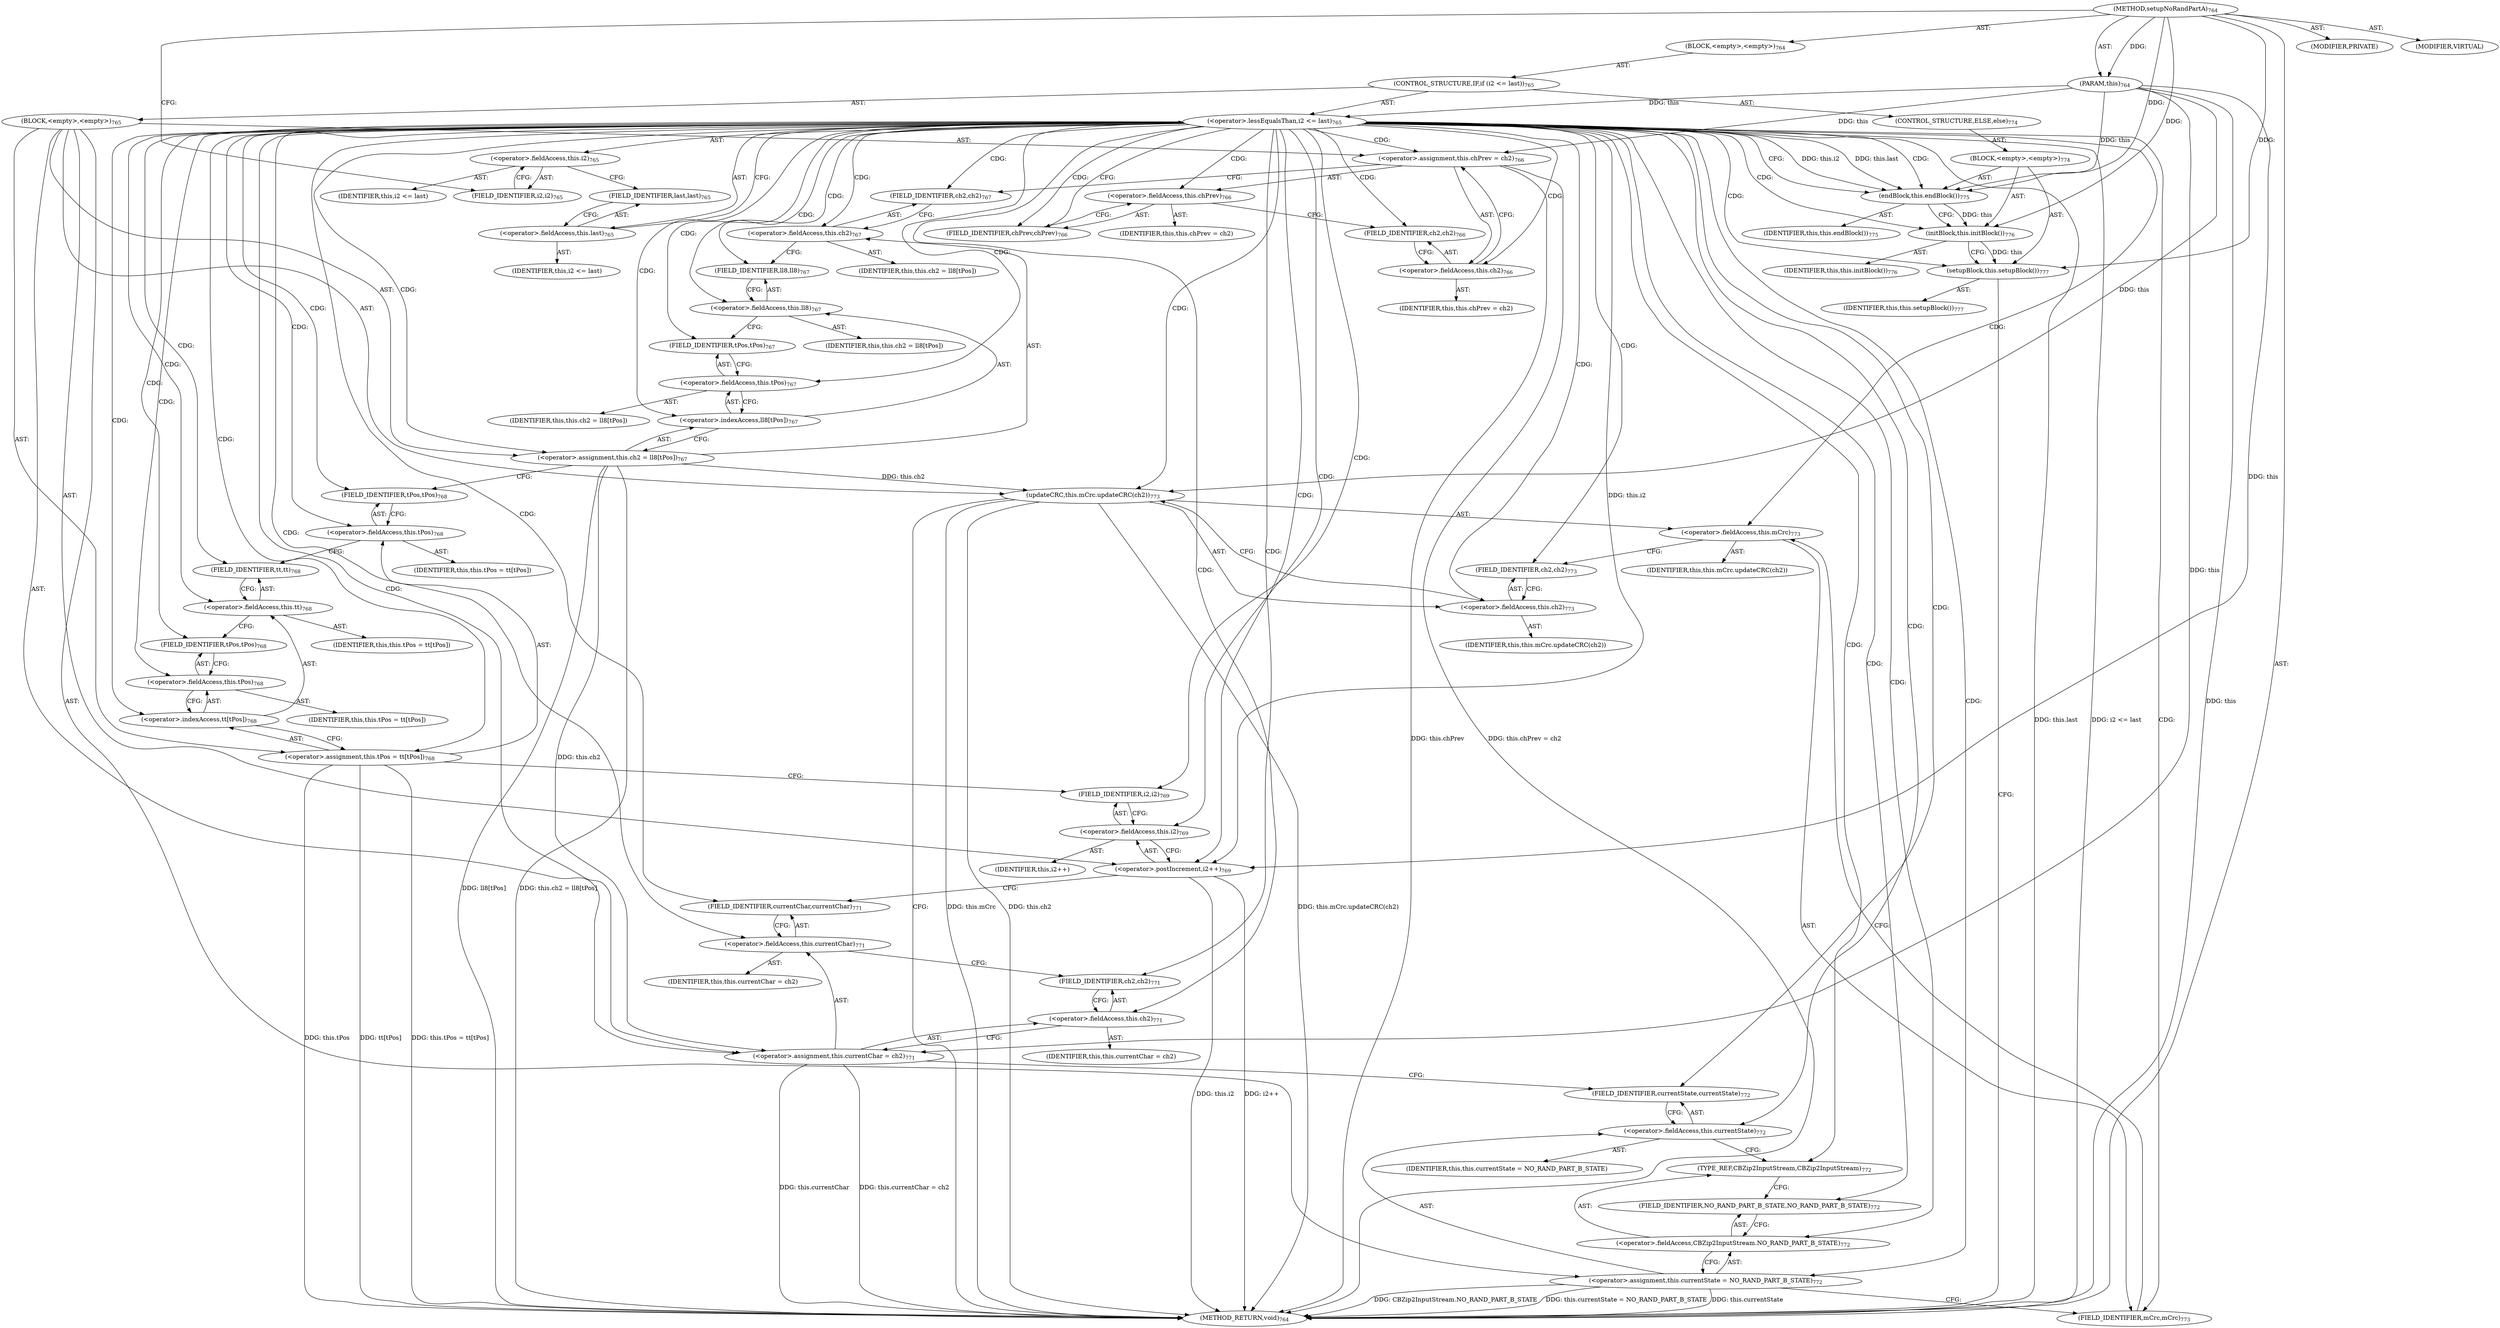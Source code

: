 digraph "setupNoRandPartA" {  
"111669149722" [label = <(METHOD,setupNoRandPartA)<SUB>764</SUB>> ]
"115964117005" [label = <(PARAM,this)<SUB>764</SUB>> ]
"25769803908" [label = <(BLOCK,&lt;empty&gt;,&lt;empty&gt;)<SUB>764</SUB>> ]
"47244640359" [label = <(CONTROL_STRUCTURE,IF,if (i2 &lt;= last))<SUB>765</SUB>> ]
"30064771926" [label = <(&lt;operator&gt;.lessEqualsThan,i2 &lt;= last)<SUB>765</SUB>> ]
"30064771927" [label = <(&lt;operator&gt;.fieldAccess,this.i2)<SUB>765</SUB>> ]
"68719477420" [label = <(IDENTIFIER,this,i2 &lt;= last)> ]
"55834575045" [label = <(FIELD_IDENTIFIER,i2,i2)<SUB>765</SUB>> ]
"30064771928" [label = <(&lt;operator&gt;.fieldAccess,this.last)<SUB>765</SUB>> ]
"68719477421" [label = <(IDENTIFIER,this,i2 &lt;= last)> ]
"55834575046" [label = <(FIELD_IDENTIFIER,last,last)<SUB>765</SUB>> ]
"25769803909" [label = <(BLOCK,&lt;empty&gt;,&lt;empty&gt;)<SUB>765</SUB>> ]
"30064771929" [label = <(&lt;operator&gt;.assignment,this.chPrev = ch2)<SUB>766</SUB>> ]
"30064771930" [label = <(&lt;operator&gt;.fieldAccess,this.chPrev)<SUB>766</SUB>> ]
"68719477422" [label = <(IDENTIFIER,this,this.chPrev = ch2)> ]
"55834575047" [label = <(FIELD_IDENTIFIER,chPrev,chPrev)<SUB>766</SUB>> ]
"30064771931" [label = <(&lt;operator&gt;.fieldAccess,this.ch2)<SUB>766</SUB>> ]
"68719477423" [label = <(IDENTIFIER,this,this.chPrev = ch2)> ]
"55834575048" [label = <(FIELD_IDENTIFIER,ch2,ch2)<SUB>766</SUB>> ]
"30064771932" [label = <(&lt;operator&gt;.assignment,this.ch2 = ll8[tPos])<SUB>767</SUB>> ]
"30064771933" [label = <(&lt;operator&gt;.fieldAccess,this.ch2)<SUB>767</SUB>> ]
"68719477424" [label = <(IDENTIFIER,this,this.ch2 = ll8[tPos])> ]
"55834575049" [label = <(FIELD_IDENTIFIER,ch2,ch2)<SUB>767</SUB>> ]
"30064771934" [label = <(&lt;operator&gt;.indexAccess,ll8[tPos])<SUB>767</SUB>> ]
"30064771935" [label = <(&lt;operator&gt;.fieldAccess,this.ll8)<SUB>767</SUB>> ]
"68719477425" [label = <(IDENTIFIER,this,this.ch2 = ll8[tPos])> ]
"55834575050" [label = <(FIELD_IDENTIFIER,ll8,ll8)<SUB>767</SUB>> ]
"30064771936" [label = <(&lt;operator&gt;.fieldAccess,this.tPos)<SUB>767</SUB>> ]
"68719477426" [label = <(IDENTIFIER,this,this.ch2 = ll8[tPos])> ]
"55834575051" [label = <(FIELD_IDENTIFIER,tPos,tPos)<SUB>767</SUB>> ]
"30064771937" [label = <(&lt;operator&gt;.assignment,this.tPos = tt[tPos])<SUB>768</SUB>> ]
"30064771938" [label = <(&lt;operator&gt;.fieldAccess,this.tPos)<SUB>768</SUB>> ]
"68719477427" [label = <(IDENTIFIER,this,this.tPos = tt[tPos])> ]
"55834575052" [label = <(FIELD_IDENTIFIER,tPos,tPos)<SUB>768</SUB>> ]
"30064771939" [label = <(&lt;operator&gt;.indexAccess,tt[tPos])<SUB>768</SUB>> ]
"30064771940" [label = <(&lt;operator&gt;.fieldAccess,this.tt)<SUB>768</SUB>> ]
"68719477428" [label = <(IDENTIFIER,this,this.tPos = tt[tPos])> ]
"55834575053" [label = <(FIELD_IDENTIFIER,tt,tt)<SUB>768</SUB>> ]
"30064771941" [label = <(&lt;operator&gt;.fieldAccess,this.tPos)<SUB>768</SUB>> ]
"68719477429" [label = <(IDENTIFIER,this,this.tPos = tt[tPos])> ]
"55834575054" [label = <(FIELD_IDENTIFIER,tPos,tPos)<SUB>768</SUB>> ]
"30064771942" [label = <(&lt;operator&gt;.postIncrement,i2++)<SUB>769</SUB>> ]
"30064771943" [label = <(&lt;operator&gt;.fieldAccess,this.i2)<SUB>769</SUB>> ]
"68719477430" [label = <(IDENTIFIER,this,i2++)> ]
"55834575055" [label = <(FIELD_IDENTIFIER,i2,i2)<SUB>769</SUB>> ]
"30064771944" [label = <(&lt;operator&gt;.assignment,this.currentChar = ch2)<SUB>771</SUB>> ]
"30064771945" [label = <(&lt;operator&gt;.fieldAccess,this.currentChar)<SUB>771</SUB>> ]
"68719477431" [label = <(IDENTIFIER,this,this.currentChar = ch2)> ]
"55834575056" [label = <(FIELD_IDENTIFIER,currentChar,currentChar)<SUB>771</SUB>> ]
"30064771946" [label = <(&lt;operator&gt;.fieldAccess,this.ch2)<SUB>771</SUB>> ]
"68719477432" [label = <(IDENTIFIER,this,this.currentChar = ch2)> ]
"55834575057" [label = <(FIELD_IDENTIFIER,ch2,ch2)<SUB>771</SUB>> ]
"30064771947" [label = <(&lt;operator&gt;.assignment,this.currentState = NO_RAND_PART_B_STATE)<SUB>772</SUB>> ]
"30064771948" [label = <(&lt;operator&gt;.fieldAccess,this.currentState)<SUB>772</SUB>> ]
"68719477433" [label = <(IDENTIFIER,this,this.currentState = NO_RAND_PART_B_STATE)> ]
"55834575058" [label = <(FIELD_IDENTIFIER,currentState,currentState)<SUB>772</SUB>> ]
"30064771949" [label = <(&lt;operator&gt;.fieldAccess,CBZip2InputStream.NO_RAND_PART_B_STATE)<SUB>772</SUB>> ]
"180388626456" [label = <(TYPE_REF,CBZip2InputStream,CBZip2InputStream)<SUB>772</SUB>> ]
"55834575059" [label = <(FIELD_IDENTIFIER,NO_RAND_PART_B_STATE,NO_RAND_PART_B_STATE)<SUB>772</SUB>> ]
"30064771950" [label = <(updateCRC,this.mCrc.updateCRC(ch2))<SUB>773</SUB>> ]
"30064771951" [label = <(&lt;operator&gt;.fieldAccess,this.mCrc)<SUB>773</SUB>> ]
"68719477434" [label = <(IDENTIFIER,this,this.mCrc.updateCRC(ch2))> ]
"55834575060" [label = <(FIELD_IDENTIFIER,mCrc,mCrc)<SUB>773</SUB>> ]
"30064771952" [label = <(&lt;operator&gt;.fieldAccess,this.ch2)<SUB>773</SUB>> ]
"68719477435" [label = <(IDENTIFIER,this,this.mCrc.updateCRC(ch2))> ]
"55834575061" [label = <(FIELD_IDENTIFIER,ch2,ch2)<SUB>773</SUB>> ]
"47244640360" [label = <(CONTROL_STRUCTURE,ELSE,else)<SUB>774</SUB>> ]
"25769803910" [label = <(BLOCK,&lt;empty&gt;,&lt;empty&gt;)<SUB>774</SUB>> ]
"30064771953" [label = <(endBlock,this.endBlock())<SUB>775</SUB>> ]
"68719476787" [label = <(IDENTIFIER,this,this.endBlock())<SUB>775</SUB>> ]
"30064771954" [label = <(initBlock,this.initBlock())<SUB>776</SUB>> ]
"68719476788" [label = <(IDENTIFIER,this,this.initBlock())<SUB>776</SUB>> ]
"30064771955" [label = <(setupBlock,this.setupBlock())<SUB>777</SUB>> ]
"68719476789" [label = <(IDENTIFIER,this,this.setupBlock())<SUB>777</SUB>> ]
"133143986270" [label = <(MODIFIER,PRIVATE)> ]
"133143986271" [label = <(MODIFIER,VIRTUAL)> ]
"128849018906" [label = <(METHOD_RETURN,void)<SUB>764</SUB>> ]
  "111669149722" -> "115964117005"  [ label = "AST: "] 
  "111669149722" -> "25769803908"  [ label = "AST: "] 
  "111669149722" -> "133143986270"  [ label = "AST: "] 
  "111669149722" -> "133143986271"  [ label = "AST: "] 
  "111669149722" -> "128849018906"  [ label = "AST: "] 
  "25769803908" -> "47244640359"  [ label = "AST: "] 
  "47244640359" -> "30064771926"  [ label = "AST: "] 
  "47244640359" -> "25769803909"  [ label = "AST: "] 
  "47244640359" -> "47244640360"  [ label = "AST: "] 
  "30064771926" -> "30064771927"  [ label = "AST: "] 
  "30064771926" -> "30064771928"  [ label = "AST: "] 
  "30064771927" -> "68719477420"  [ label = "AST: "] 
  "30064771927" -> "55834575045"  [ label = "AST: "] 
  "30064771928" -> "68719477421"  [ label = "AST: "] 
  "30064771928" -> "55834575046"  [ label = "AST: "] 
  "25769803909" -> "30064771929"  [ label = "AST: "] 
  "25769803909" -> "30064771932"  [ label = "AST: "] 
  "25769803909" -> "30064771937"  [ label = "AST: "] 
  "25769803909" -> "30064771942"  [ label = "AST: "] 
  "25769803909" -> "30064771944"  [ label = "AST: "] 
  "25769803909" -> "30064771947"  [ label = "AST: "] 
  "25769803909" -> "30064771950"  [ label = "AST: "] 
  "30064771929" -> "30064771930"  [ label = "AST: "] 
  "30064771929" -> "30064771931"  [ label = "AST: "] 
  "30064771930" -> "68719477422"  [ label = "AST: "] 
  "30064771930" -> "55834575047"  [ label = "AST: "] 
  "30064771931" -> "68719477423"  [ label = "AST: "] 
  "30064771931" -> "55834575048"  [ label = "AST: "] 
  "30064771932" -> "30064771933"  [ label = "AST: "] 
  "30064771932" -> "30064771934"  [ label = "AST: "] 
  "30064771933" -> "68719477424"  [ label = "AST: "] 
  "30064771933" -> "55834575049"  [ label = "AST: "] 
  "30064771934" -> "30064771935"  [ label = "AST: "] 
  "30064771934" -> "30064771936"  [ label = "AST: "] 
  "30064771935" -> "68719477425"  [ label = "AST: "] 
  "30064771935" -> "55834575050"  [ label = "AST: "] 
  "30064771936" -> "68719477426"  [ label = "AST: "] 
  "30064771936" -> "55834575051"  [ label = "AST: "] 
  "30064771937" -> "30064771938"  [ label = "AST: "] 
  "30064771937" -> "30064771939"  [ label = "AST: "] 
  "30064771938" -> "68719477427"  [ label = "AST: "] 
  "30064771938" -> "55834575052"  [ label = "AST: "] 
  "30064771939" -> "30064771940"  [ label = "AST: "] 
  "30064771939" -> "30064771941"  [ label = "AST: "] 
  "30064771940" -> "68719477428"  [ label = "AST: "] 
  "30064771940" -> "55834575053"  [ label = "AST: "] 
  "30064771941" -> "68719477429"  [ label = "AST: "] 
  "30064771941" -> "55834575054"  [ label = "AST: "] 
  "30064771942" -> "30064771943"  [ label = "AST: "] 
  "30064771943" -> "68719477430"  [ label = "AST: "] 
  "30064771943" -> "55834575055"  [ label = "AST: "] 
  "30064771944" -> "30064771945"  [ label = "AST: "] 
  "30064771944" -> "30064771946"  [ label = "AST: "] 
  "30064771945" -> "68719477431"  [ label = "AST: "] 
  "30064771945" -> "55834575056"  [ label = "AST: "] 
  "30064771946" -> "68719477432"  [ label = "AST: "] 
  "30064771946" -> "55834575057"  [ label = "AST: "] 
  "30064771947" -> "30064771948"  [ label = "AST: "] 
  "30064771947" -> "30064771949"  [ label = "AST: "] 
  "30064771948" -> "68719477433"  [ label = "AST: "] 
  "30064771948" -> "55834575058"  [ label = "AST: "] 
  "30064771949" -> "180388626456"  [ label = "AST: "] 
  "30064771949" -> "55834575059"  [ label = "AST: "] 
  "30064771950" -> "30064771951"  [ label = "AST: "] 
  "30064771950" -> "30064771952"  [ label = "AST: "] 
  "30064771951" -> "68719477434"  [ label = "AST: "] 
  "30064771951" -> "55834575060"  [ label = "AST: "] 
  "30064771952" -> "68719477435"  [ label = "AST: "] 
  "30064771952" -> "55834575061"  [ label = "AST: "] 
  "47244640360" -> "25769803910"  [ label = "AST: "] 
  "25769803910" -> "30064771953"  [ label = "AST: "] 
  "25769803910" -> "30064771954"  [ label = "AST: "] 
  "25769803910" -> "30064771955"  [ label = "AST: "] 
  "30064771953" -> "68719476787"  [ label = "AST: "] 
  "30064771954" -> "68719476788"  [ label = "AST: "] 
  "30064771955" -> "68719476789"  [ label = "AST: "] 
  "30064771926" -> "55834575047"  [ label = "CFG: "] 
  "30064771926" -> "30064771953"  [ label = "CFG: "] 
  "30064771927" -> "55834575046"  [ label = "CFG: "] 
  "30064771928" -> "30064771926"  [ label = "CFG: "] 
  "30064771929" -> "55834575049"  [ label = "CFG: "] 
  "30064771932" -> "55834575052"  [ label = "CFG: "] 
  "30064771937" -> "55834575055"  [ label = "CFG: "] 
  "30064771942" -> "55834575056"  [ label = "CFG: "] 
  "30064771944" -> "55834575058"  [ label = "CFG: "] 
  "30064771947" -> "55834575060"  [ label = "CFG: "] 
  "30064771950" -> "128849018906"  [ label = "CFG: "] 
  "55834575045" -> "30064771927"  [ label = "CFG: "] 
  "55834575046" -> "30064771928"  [ label = "CFG: "] 
  "30064771930" -> "55834575048"  [ label = "CFG: "] 
  "30064771931" -> "30064771929"  [ label = "CFG: "] 
  "30064771933" -> "55834575050"  [ label = "CFG: "] 
  "30064771934" -> "30064771932"  [ label = "CFG: "] 
  "30064771938" -> "55834575053"  [ label = "CFG: "] 
  "30064771939" -> "30064771937"  [ label = "CFG: "] 
  "30064771943" -> "30064771942"  [ label = "CFG: "] 
  "30064771945" -> "55834575057"  [ label = "CFG: "] 
  "30064771946" -> "30064771944"  [ label = "CFG: "] 
  "30064771948" -> "180388626456"  [ label = "CFG: "] 
  "30064771949" -> "30064771947"  [ label = "CFG: "] 
  "30064771951" -> "55834575061"  [ label = "CFG: "] 
  "30064771952" -> "30064771950"  [ label = "CFG: "] 
  "30064771953" -> "30064771954"  [ label = "CFG: "] 
  "30064771954" -> "30064771955"  [ label = "CFG: "] 
  "30064771955" -> "128849018906"  [ label = "CFG: "] 
  "55834575047" -> "30064771930"  [ label = "CFG: "] 
  "55834575048" -> "30064771931"  [ label = "CFG: "] 
  "55834575049" -> "30064771933"  [ label = "CFG: "] 
  "30064771935" -> "55834575051"  [ label = "CFG: "] 
  "30064771936" -> "30064771934"  [ label = "CFG: "] 
  "55834575052" -> "30064771938"  [ label = "CFG: "] 
  "30064771940" -> "55834575054"  [ label = "CFG: "] 
  "30064771941" -> "30064771939"  [ label = "CFG: "] 
  "55834575055" -> "30064771943"  [ label = "CFG: "] 
  "55834575056" -> "30064771945"  [ label = "CFG: "] 
  "55834575057" -> "30064771946"  [ label = "CFG: "] 
  "55834575058" -> "30064771948"  [ label = "CFG: "] 
  "180388626456" -> "55834575059"  [ label = "CFG: "] 
  "55834575059" -> "30064771949"  [ label = "CFG: "] 
  "55834575060" -> "30064771951"  [ label = "CFG: "] 
  "55834575061" -> "30064771952"  [ label = "CFG: "] 
  "55834575050" -> "30064771935"  [ label = "CFG: "] 
  "55834575051" -> "30064771936"  [ label = "CFG: "] 
  "55834575053" -> "30064771940"  [ label = "CFG: "] 
  "55834575054" -> "30064771941"  [ label = "CFG: "] 
  "111669149722" -> "55834575045"  [ label = "CFG: "] 
  "115964117005" -> "128849018906"  [ label = "DDG: this"] 
  "30064771926" -> "128849018906"  [ label = "DDG: this.last"] 
  "30064771926" -> "128849018906"  [ label = "DDG: i2 &lt;= last"] 
  "30064771929" -> "128849018906"  [ label = "DDG: this.chPrev"] 
  "30064771929" -> "128849018906"  [ label = "DDG: this.chPrev = ch2"] 
  "30064771932" -> "128849018906"  [ label = "DDG: ll8[tPos]"] 
  "30064771932" -> "128849018906"  [ label = "DDG: this.ch2 = ll8[tPos]"] 
  "30064771937" -> "128849018906"  [ label = "DDG: this.tPos"] 
  "30064771937" -> "128849018906"  [ label = "DDG: tt[tPos]"] 
  "30064771937" -> "128849018906"  [ label = "DDG: this.tPos = tt[tPos]"] 
  "30064771942" -> "128849018906"  [ label = "DDG: this.i2"] 
  "30064771942" -> "128849018906"  [ label = "DDG: i2++"] 
  "30064771944" -> "128849018906"  [ label = "DDG: this.currentChar"] 
  "30064771944" -> "128849018906"  [ label = "DDG: this.currentChar = ch2"] 
  "30064771947" -> "128849018906"  [ label = "DDG: this.currentState"] 
  "30064771947" -> "128849018906"  [ label = "DDG: CBZip2InputStream.NO_RAND_PART_B_STATE"] 
  "30064771947" -> "128849018906"  [ label = "DDG: this.currentState = NO_RAND_PART_B_STATE"] 
  "30064771950" -> "128849018906"  [ label = "DDG: this.mCrc"] 
  "30064771950" -> "128849018906"  [ label = "DDG: this.ch2"] 
  "30064771950" -> "128849018906"  [ label = "DDG: this.mCrc.updateCRC(ch2)"] 
  "111669149722" -> "115964117005"  [ label = "DDG: "] 
  "115964117005" -> "30064771926"  [ label = "DDG: this"] 
  "115964117005" -> "30064771929"  [ label = "DDG: this"] 
  "115964117005" -> "30064771944"  [ label = "DDG: this"] 
  "30064771932" -> "30064771944"  [ label = "DDG: this.ch2"] 
  "115964117005" -> "30064771942"  [ label = "DDG: this"] 
  "30064771926" -> "30064771942"  [ label = "DDG: this.i2"] 
  "115964117005" -> "30064771950"  [ label = "DDG: this"] 
  "30064771932" -> "30064771950"  [ label = "DDG: this.ch2"] 
  "115964117005" -> "30064771953"  [ label = "DDG: this"] 
  "30064771926" -> "30064771953"  [ label = "DDG: this.i2"] 
  "30064771926" -> "30064771953"  [ label = "DDG: this.last"] 
  "111669149722" -> "30064771953"  [ label = "DDG: "] 
  "30064771953" -> "30064771954"  [ label = "DDG: this"] 
  "111669149722" -> "30064771954"  [ label = "DDG: "] 
  "30064771954" -> "30064771955"  [ label = "DDG: this"] 
  "111669149722" -> "30064771955"  [ label = "DDG: "] 
  "30064771926" -> "55834575061"  [ label = "CDG: "] 
  "30064771926" -> "180388626456"  [ label = "CDG: "] 
  "30064771926" -> "30064771933"  [ label = "CDG: "] 
  "30064771926" -> "30064771934"  [ label = "CDG: "] 
  "30064771926" -> "30064771931"  [ label = "CDG: "] 
  "30064771926" -> "30064771932"  [ label = "CDG: "] 
  "30064771926" -> "30064771929"  [ label = "CDG: "] 
  "30064771926" -> "30064771930"  [ label = "CDG: "] 
  "30064771926" -> "30064771941"  [ label = "CDG: "] 
  "30064771926" -> "30064771942"  [ label = "CDG: "] 
  "30064771926" -> "30064771939"  [ label = "CDG: "] 
  "30064771926" -> "30064771940"  [ label = "CDG: "] 
  "30064771926" -> "30064771937"  [ label = "CDG: "] 
  "30064771926" -> "30064771938"  [ label = "CDG: "] 
  "30064771926" -> "30064771935"  [ label = "CDG: "] 
  "30064771926" -> "30064771936"  [ label = "CDG: "] 
  "30064771926" -> "30064771949"  [ label = "CDG: "] 
  "30064771926" -> "30064771950"  [ label = "CDG: "] 
  "30064771926" -> "30064771947"  [ label = "CDG: "] 
  "30064771926" -> "30064771948"  [ label = "CDG: "] 
  "30064771926" -> "30064771945"  [ label = "CDG: "] 
  "30064771926" -> "30064771946"  [ label = "CDG: "] 
  "30064771926" -> "30064771943"  [ label = "CDG: "] 
  "30064771926" -> "30064771944"  [ label = "CDG: "] 
  "30064771926" -> "30064771955"  [ label = "CDG: "] 
  "30064771926" -> "30064771953"  [ label = "CDG: "] 
  "30064771926" -> "30064771954"  [ label = "CDG: "] 
  "30064771926" -> "30064771951"  [ label = "CDG: "] 
  "30064771926" -> "30064771952"  [ label = "CDG: "] 
  "30064771926" -> "55834575051"  [ label = "CDG: "] 
  "30064771926" -> "55834575052"  [ label = "CDG: "] 
  "30064771926" -> "55834575049"  [ label = "CDG: "] 
  "30064771926" -> "55834575050"  [ label = "CDG: "] 
  "30064771926" -> "55834575047"  [ label = "CDG: "] 
  "30064771926" -> "55834575048"  [ label = "CDG: "] 
  "30064771926" -> "55834575059"  [ label = "CDG: "] 
  "30064771926" -> "55834575060"  [ label = "CDG: "] 
  "30064771926" -> "55834575057"  [ label = "CDG: "] 
  "30064771926" -> "55834575058"  [ label = "CDG: "] 
  "30064771926" -> "55834575055"  [ label = "CDG: "] 
  "30064771926" -> "55834575056"  [ label = "CDG: "] 
  "30064771926" -> "55834575053"  [ label = "CDG: "] 
  "30064771926" -> "55834575054"  [ label = "CDG: "] 
}
